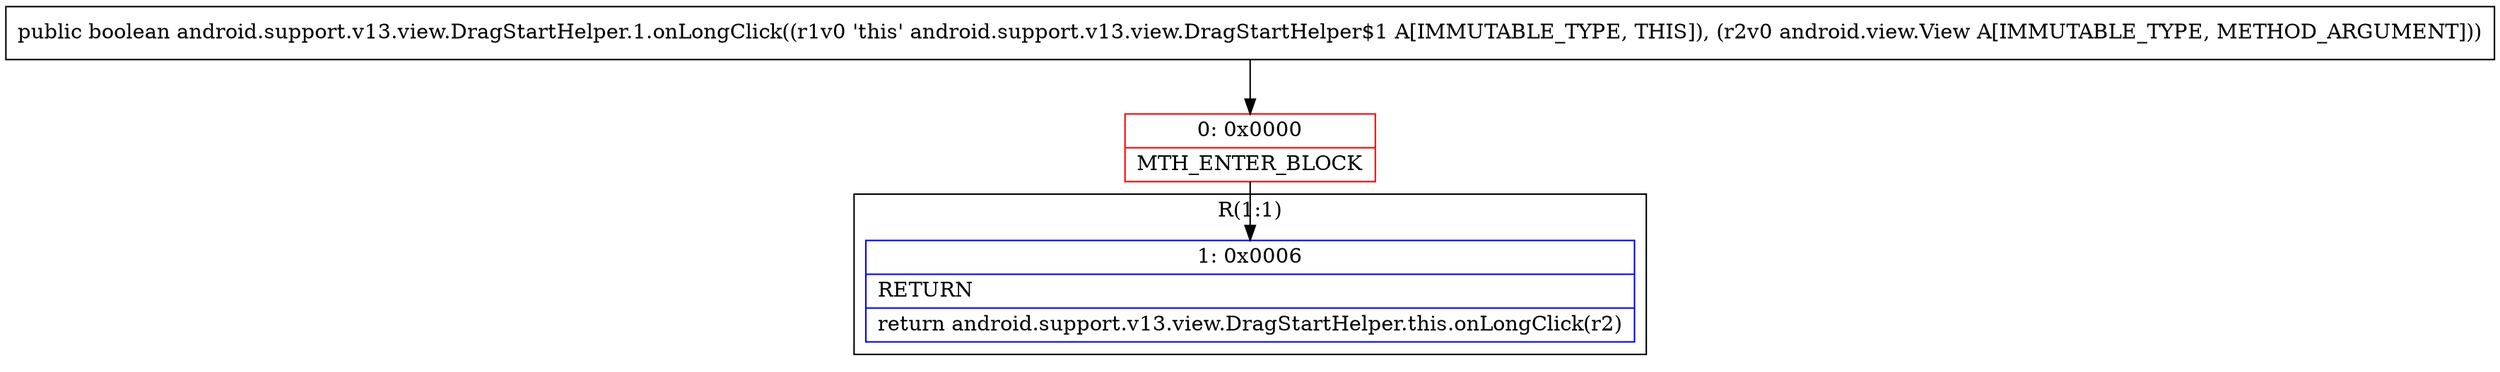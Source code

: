 digraph "CFG forandroid.support.v13.view.DragStartHelper.1.onLongClick(Landroid\/view\/View;)Z" {
subgraph cluster_Region_1496031863 {
label = "R(1:1)";
node [shape=record,color=blue];
Node_1 [shape=record,label="{1\:\ 0x0006|RETURN\l|return android.support.v13.view.DragStartHelper.this.onLongClick(r2)\l}"];
}
Node_0 [shape=record,color=red,label="{0\:\ 0x0000|MTH_ENTER_BLOCK\l}"];
MethodNode[shape=record,label="{public boolean android.support.v13.view.DragStartHelper.1.onLongClick((r1v0 'this' android.support.v13.view.DragStartHelper$1 A[IMMUTABLE_TYPE, THIS]), (r2v0 android.view.View A[IMMUTABLE_TYPE, METHOD_ARGUMENT])) }"];
MethodNode -> Node_0;
Node_0 -> Node_1;
}

